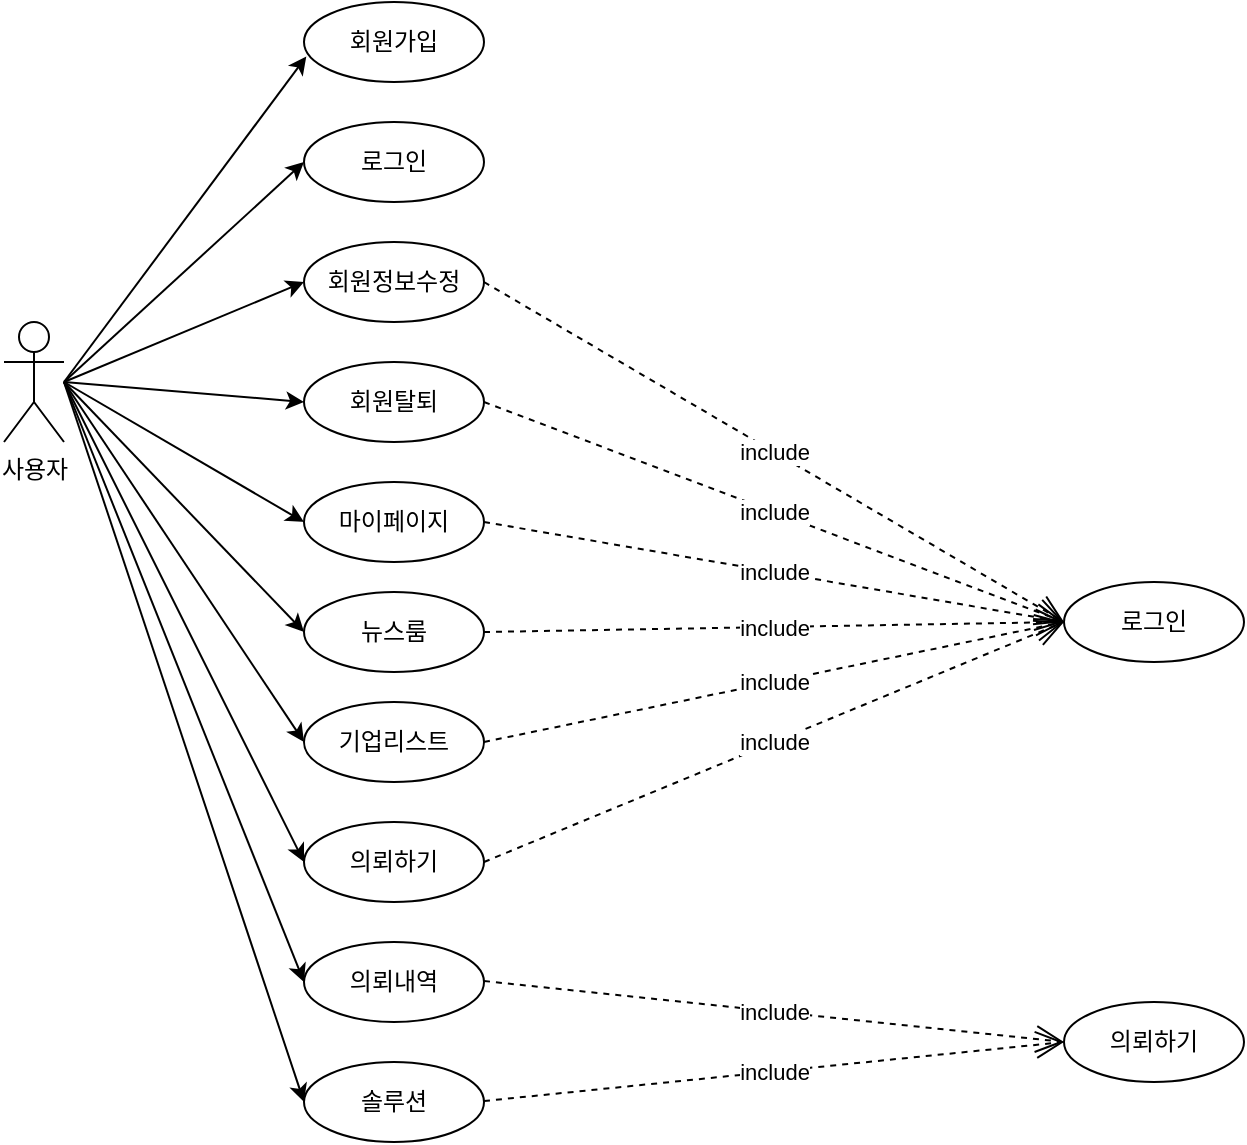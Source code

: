 <mxfile version="22.1.3" type="github">
  <diagram name="페이지-1" id="eraktq7iX6RgXeiqUgSP">
    <mxGraphModel dx="1434" dy="750" grid="1" gridSize="10" guides="1" tooltips="1" connect="1" arrows="1" fold="1" page="1" pageScale="1" pageWidth="1100" pageHeight="850" math="0" shadow="0">
      <root>
        <mxCell id="0" />
        <mxCell id="1" parent="0" />
        <mxCell id="FoT64RcyF5CcewhEcjkt-1" value="사용자" style="shape=umlActor;verticalLabelPosition=bottom;verticalAlign=top;html=1;outlineConnect=0;" parent="1" vertex="1">
          <mxGeometry x="70" y="250" width="30" height="60" as="geometry" />
        </mxCell>
        <mxCell id="FoT64RcyF5CcewhEcjkt-7" value="회원가입" style="ellipse;whiteSpace=wrap;html=1;" parent="1" vertex="1">
          <mxGeometry x="220" y="90" width="90" height="40" as="geometry" />
        </mxCell>
        <mxCell id="FoT64RcyF5CcewhEcjkt-11" value="로그인" style="ellipse;whiteSpace=wrap;html=1;" parent="1" vertex="1">
          <mxGeometry x="220" y="150" width="90" height="40" as="geometry" />
        </mxCell>
        <mxCell id="FoT64RcyF5CcewhEcjkt-12" value="회원정보수정" style="ellipse;whiteSpace=wrap;html=1;" parent="1" vertex="1">
          <mxGeometry x="220" y="210" width="90" height="40" as="geometry" />
        </mxCell>
        <mxCell id="FoT64RcyF5CcewhEcjkt-13" value="회원탈퇴" style="ellipse;whiteSpace=wrap;html=1;" parent="1" vertex="1">
          <mxGeometry x="220" y="270" width="90" height="40" as="geometry" />
        </mxCell>
        <mxCell id="FoT64RcyF5CcewhEcjkt-14" value="마이페이지" style="ellipse;whiteSpace=wrap;html=1;" parent="1" vertex="1">
          <mxGeometry x="220" y="330" width="90" height="40" as="geometry" />
        </mxCell>
        <mxCell id="FoT64RcyF5CcewhEcjkt-15" value="뉴스룸" style="ellipse;whiteSpace=wrap;html=1;" parent="1" vertex="1">
          <mxGeometry x="220" y="385" width="90" height="40" as="geometry" />
        </mxCell>
        <mxCell id="FoT64RcyF5CcewhEcjkt-16" value="기업리스트" style="ellipse;whiteSpace=wrap;html=1;" parent="1" vertex="1">
          <mxGeometry x="220" y="440" width="90" height="40" as="geometry" />
        </mxCell>
        <mxCell id="FoT64RcyF5CcewhEcjkt-17" value="의뢰하기" style="ellipse;whiteSpace=wrap;html=1;" parent="1" vertex="1">
          <mxGeometry x="220" y="500" width="90" height="40" as="geometry" />
        </mxCell>
        <mxCell id="FoT64RcyF5CcewhEcjkt-18" value="" style="endArrow=classic;html=1;rounded=0;entryX=0.013;entryY=0.68;entryDx=0;entryDy=0;entryPerimeter=0;" parent="1" target="FoT64RcyF5CcewhEcjkt-7" edge="1">
          <mxGeometry width="50" height="50" relative="1" as="geometry">
            <mxPoint x="100" y="280" as="sourcePoint" />
            <mxPoint x="150" y="230" as="targetPoint" />
          </mxGeometry>
        </mxCell>
        <mxCell id="FoT64RcyF5CcewhEcjkt-22" value="" style="endArrow=classic;html=1;rounded=0;entryX=0;entryY=0.5;entryDx=0;entryDy=0;" parent="1" target="FoT64RcyF5CcewhEcjkt-17" edge="1">
          <mxGeometry width="50" height="50" relative="1" as="geometry">
            <mxPoint x="100" y="280" as="sourcePoint" />
            <mxPoint x="150" y="230" as="targetPoint" />
          </mxGeometry>
        </mxCell>
        <mxCell id="FoT64RcyF5CcewhEcjkt-23" value="" style="endArrow=classic;html=1;rounded=0;entryX=0;entryY=0.5;entryDx=0;entryDy=0;" parent="1" target="FoT64RcyF5CcewhEcjkt-16" edge="1">
          <mxGeometry width="50" height="50" relative="1" as="geometry">
            <mxPoint x="100" y="280" as="sourcePoint" />
            <mxPoint x="150" y="230" as="targetPoint" />
          </mxGeometry>
        </mxCell>
        <mxCell id="FoT64RcyF5CcewhEcjkt-24" value="" style="endArrow=classic;html=1;rounded=0;entryX=0;entryY=0.5;entryDx=0;entryDy=0;" parent="1" target="FoT64RcyF5CcewhEcjkt-15" edge="1">
          <mxGeometry width="50" height="50" relative="1" as="geometry">
            <mxPoint x="100" y="280" as="sourcePoint" />
            <mxPoint x="150" y="230" as="targetPoint" />
          </mxGeometry>
        </mxCell>
        <mxCell id="FoT64RcyF5CcewhEcjkt-25" value="" style="endArrow=classic;html=1;rounded=0;entryX=0;entryY=0.5;entryDx=0;entryDy=0;" parent="1" target="FoT64RcyF5CcewhEcjkt-14" edge="1">
          <mxGeometry width="50" height="50" relative="1" as="geometry">
            <mxPoint x="100" y="280" as="sourcePoint" />
            <mxPoint x="150" y="230" as="targetPoint" />
          </mxGeometry>
        </mxCell>
        <mxCell id="FoT64RcyF5CcewhEcjkt-26" value="" style="endArrow=classic;html=1;rounded=0;entryX=0;entryY=0.5;entryDx=0;entryDy=0;" parent="1" target="FoT64RcyF5CcewhEcjkt-13" edge="1">
          <mxGeometry width="50" height="50" relative="1" as="geometry">
            <mxPoint x="100" y="280" as="sourcePoint" />
            <mxPoint x="150" y="230" as="targetPoint" />
          </mxGeometry>
        </mxCell>
        <mxCell id="FoT64RcyF5CcewhEcjkt-27" value="" style="endArrow=classic;html=1;rounded=0;entryX=0;entryY=0.5;entryDx=0;entryDy=0;" parent="1" target="FoT64RcyF5CcewhEcjkt-12" edge="1">
          <mxGeometry width="50" height="50" relative="1" as="geometry">
            <mxPoint x="100" y="280" as="sourcePoint" />
            <mxPoint x="150" y="230" as="targetPoint" />
          </mxGeometry>
        </mxCell>
        <mxCell id="FoT64RcyF5CcewhEcjkt-28" value="" style="endArrow=classic;html=1;rounded=0;entryX=0;entryY=0.5;entryDx=0;entryDy=0;" parent="1" target="FoT64RcyF5CcewhEcjkt-11" edge="1">
          <mxGeometry width="50" height="50" relative="1" as="geometry">
            <mxPoint x="100" y="280" as="sourcePoint" />
            <mxPoint x="150" y="230" as="targetPoint" />
          </mxGeometry>
        </mxCell>
        <mxCell id="FoT64RcyF5CcewhEcjkt-31" value="include" style="endArrow=open;endSize=12;dashed=1;html=1;rounded=0;exitX=1;exitY=0.5;exitDx=0;exitDy=0;" parent="1" source="FoT64RcyF5CcewhEcjkt-12" edge="1">
          <mxGeometry width="160" relative="1" as="geometry">
            <mxPoint x="440" y="400" as="sourcePoint" />
            <mxPoint x="600" y="400" as="targetPoint" />
          </mxGeometry>
        </mxCell>
        <mxCell id="FoT64RcyF5CcewhEcjkt-32" value="include" style="endArrow=open;endSize=12;dashed=1;html=1;rounded=0;exitX=1;exitY=0.5;exitDx=0;exitDy=0;" parent="1" edge="1">
          <mxGeometry width="160" relative="1" as="geometry">
            <mxPoint x="310" y="290" as="sourcePoint" />
            <mxPoint x="600" y="400" as="targetPoint" />
          </mxGeometry>
        </mxCell>
        <mxCell id="FoT64RcyF5CcewhEcjkt-33" value="include" style="endArrow=open;endSize=12;dashed=1;html=1;rounded=0;exitX=1;exitY=0.5;exitDx=0;exitDy=0;" parent="1" edge="1">
          <mxGeometry width="160" relative="1" as="geometry">
            <mxPoint x="310" y="350" as="sourcePoint" />
            <mxPoint x="600" y="400" as="targetPoint" />
          </mxGeometry>
        </mxCell>
        <mxCell id="FoT64RcyF5CcewhEcjkt-34" value="include" style="endArrow=open;endSize=12;dashed=1;html=1;rounded=0;exitX=1;exitY=0.5;exitDx=0;exitDy=0;" parent="1" edge="1">
          <mxGeometry width="160" relative="1" as="geometry">
            <mxPoint x="310" y="405" as="sourcePoint" />
            <mxPoint x="600" y="400" as="targetPoint" />
          </mxGeometry>
        </mxCell>
        <mxCell id="FoT64RcyF5CcewhEcjkt-35" value="include" style="endArrow=open;endSize=12;dashed=1;html=1;rounded=0;exitX=1;exitY=0.5;exitDx=0;exitDy=0;" parent="1" edge="1">
          <mxGeometry width="160" relative="1" as="geometry">
            <mxPoint x="310" y="460" as="sourcePoint" />
            <mxPoint x="600" y="400" as="targetPoint" />
          </mxGeometry>
        </mxCell>
        <mxCell id="FoT64RcyF5CcewhEcjkt-36" value="include" style="endArrow=open;endSize=12;dashed=1;html=1;rounded=0;exitX=1;exitY=0.5;exitDx=0;exitDy=0;" parent="1" edge="1">
          <mxGeometry width="160" relative="1" as="geometry">
            <mxPoint x="310" y="520" as="sourcePoint" />
            <mxPoint x="600" y="400" as="targetPoint" />
          </mxGeometry>
        </mxCell>
        <mxCell id="FoT64RcyF5CcewhEcjkt-38" value="로그인" style="ellipse;whiteSpace=wrap;html=1;" parent="1" vertex="1">
          <mxGeometry x="600" y="380" width="90" height="40" as="geometry" />
        </mxCell>
        <mxCell id="FoT64RcyF5CcewhEcjkt-39" value="include" style="endArrow=open;endSize=12;dashed=1;html=1;rounded=0;exitX=1;exitY=0.5;exitDx=0;exitDy=0;entryX=0;entryY=0.5;entryDx=0;entryDy=0;" parent="1" edge="1" target="FoT64RcyF5CcewhEcjkt-40">
          <mxGeometry width="160" relative="1" as="geometry">
            <mxPoint x="310" y="579.5" as="sourcePoint" />
            <mxPoint x="600" y="579.5" as="targetPoint" />
          </mxGeometry>
        </mxCell>
        <mxCell id="FoT64RcyF5CcewhEcjkt-40" value="의뢰하기" style="ellipse;whiteSpace=wrap;html=1;" parent="1" vertex="1">
          <mxGeometry x="600" y="590" width="90" height="40" as="geometry" />
        </mxCell>
        <mxCell id="ETlZmralYysqtTv4gfAc-1" value="의뢰내역" style="ellipse;whiteSpace=wrap;html=1;" vertex="1" parent="1">
          <mxGeometry x="220" y="560" width="90" height="40" as="geometry" />
        </mxCell>
        <mxCell id="ETlZmralYysqtTv4gfAc-2" value="솔루션" style="ellipse;whiteSpace=wrap;html=1;" vertex="1" parent="1">
          <mxGeometry x="220" y="620" width="90" height="40" as="geometry" />
        </mxCell>
        <mxCell id="ETlZmralYysqtTv4gfAc-3" value="" style="endArrow=classic;html=1;rounded=0;entryX=0;entryY=0.5;entryDx=0;entryDy=0;" edge="1" parent="1" target="ETlZmralYysqtTv4gfAc-1">
          <mxGeometry width="50" height="50" relative="1" as="geometry">
            <mxPoint x="100" y="280" as="sourcePoint" />
            <mxPoint x="220" y="580" as="targetPoint" />
          </mxGeometry>
        </mxCell>
        <mxCell id="ETlZmralYysqtTv4gfAc-4" value="" style="endArrow=classic;html=1;rounded=0;entryX=0;entryY=0.5;entryDx=0;entryDy=0;" edge="1" parent="1" target="ETlZmralYysqtTv4gfAc-2">
          <mxGeometry width="50" height="50" relative="1" as="geometry">
            <mxPoint x="100" y="280" as="sourcePoint" />
            <mxPoint x="190" y="650" as="targetPoint" />
          </mxGeometry>
        </mxCell>
        <mxCell id="ETlZmralYysqtTv4gfAc-7" value="include" style="endArrow=open;endSize=12;dashed=1;html=1;rounded=0;exitX=1;exitY=0.5;exitDx=0;exitDy=0;entryX=0;entryY=0.5;entryDx=0;entryDy=0;" edge="1" parent="1" target="FoT64RcyF5CcewhEcjkt-40">
          <mxGeometry width="160" relative="1" as="geometry">
            <mxPoint x="310" y="639.5" as="sourcePoint" />
            <mxPoint x="600" y="580" as="targetPoint" />
          </mxGeometry>
        </mxCell>
      </root>
    </mxGraphModel>
  </diagram>
</mxfile>
